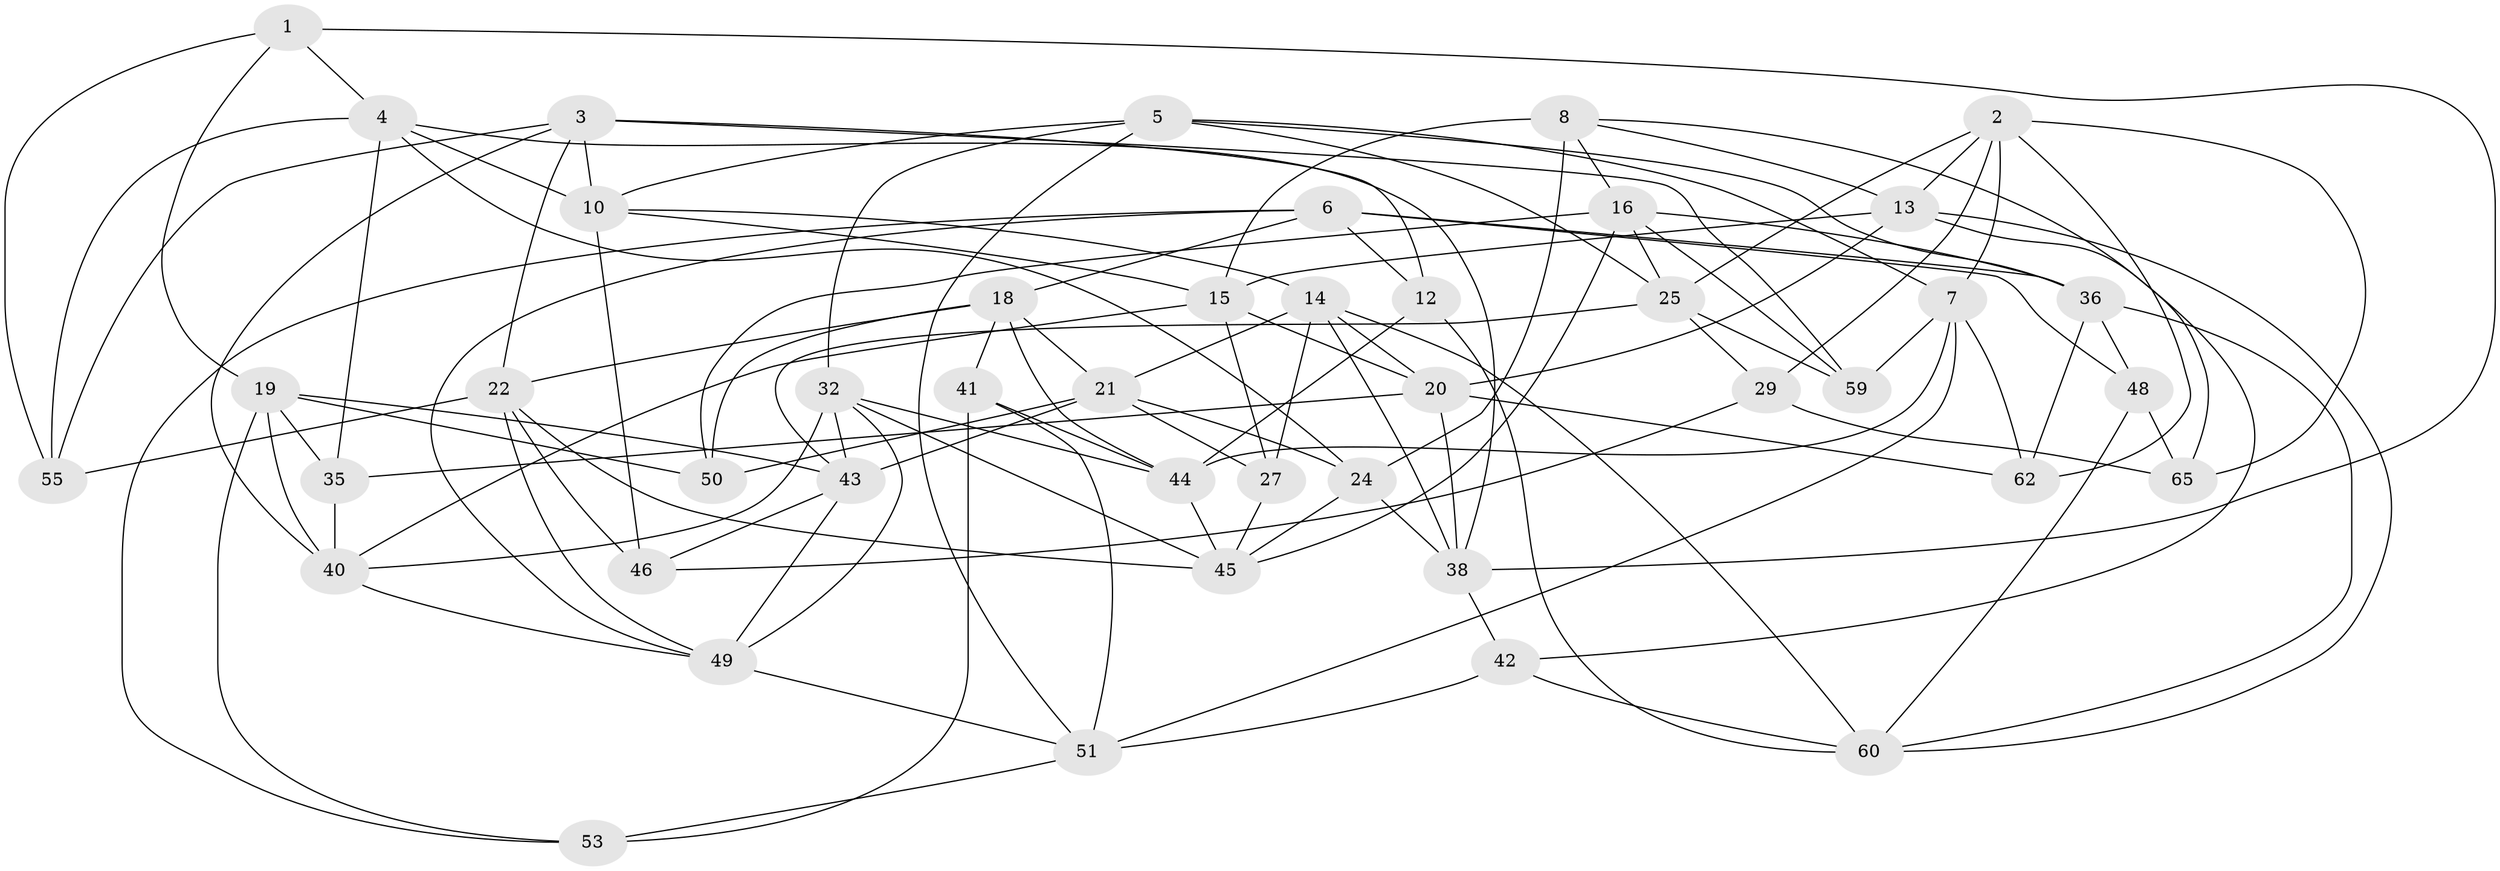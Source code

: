// original degree distribution, {4: 1.0}
// Generated by graph-tools (version 1.1) at 2025/11/02/27/25 16:11:45]
// undirected, 44 vertices, 116 edges
graph export_dot {
graph [start="1"]
  node [color=gray90,style=filled];
  1;
  2 [super="+68"];
  3 [super="+9"];
  4 [super="+31"];
  5 [super="+72"];
  6 [super="+30"];
  7 [super="+54"];
  8 [super="+11"];
  10 [super="+37"];
  12;
  13 [super="+58"];
  14 [super="+34"];
  15 [super="+23"];
  16 [super="+17"];
  18 [super="+28"];
  19 [super="+57"];
  20 [super="+64"];
  21 [super="+66"];
  22 [super="+26"];
  24 [super="+70"];
  25 [super="+56"];
  27;
  29;
  32 [super="+33"];
  35;
  36 [super="+39"];
  38 [super="+61"];
  40 [super="+63"];
  41;
  42;
  43 [super="+67"];
  44 [super="+47"];
  45 [super="+52"];
  46;
  48;
  49 [super="+69"];
  50;
  51 [super="+71"];
  53;
  55;
  59;
  60 [super="+73"];
  62;
  65;
  1 -- 38;
  1 -- 55;
  1 -- 19;
  1 -- 4;
  2 -- 62;
  2 -- 65;
  2 -- 7;
  2 -- 25;
  2 -- 13;
  2 -- 29;
  3 -- 12;
  3 -- 10;
  3 -- 22;
  3 -- 40;
  3 -- 59;
  3 -- 55;
  4 -- 35;
  4 -- 24;
  4 -- 38;
  4 -- 10;
  4 -- 55;
  5 -- 51;
  5 -- 10;
  5 -- 32;
  5 -- 25;
  5 -- 36;
  5 -- 7;
  6 -- 53;
  6 -- 36;
  6 -- 48;
  6 -- 12;
  6 -- 18;
  6 -- 49;
  7 -- 44;
  7 -- 62;
  7 -- 59;
  7 -- 51;
  8 -- 24 [weight=2];
  8 -- 65;
  8 -- 16;
  8 -- 13;
  8 -- 15;
  10 -- 15;
  10 -- 46;
  10 -- 14;
  12 -- 60;
  12 -- 44;
  13 -- 42;
  13 -- 20;
  13 -- 60;
  13 -- 15;
  14 -- 20;
  14 -- 60;
  14 -- 38;
  14 -- 27;
  14 -- 21;
  15 -- 20;
  15 -- 40;
  15 -- 27;
  16 -- 50;
  16 -- 36;
  16 -- 59;
  16 -- 25;
  16 -- 45;
  18 -- 22;
  18 -- 44;
  18 -- 21;
  18 -- 41;
  18 -- 50;
  19 -- 50;
  19 -- 43;
  19 -- 35;
  19 -- 53;
  19 -- 40;
  20 -- 62;
  20 -- 35;
  20 -- 38;
  21 -- 43;
  21 -- 27;
  21 -- 50;
  21 -- 24;
  22 -- 46;
  22 -- 49;
  22 -- 45;
  22 -- 55;
  24 -- 38;
  24 -- 45;
  25 -- 43;
  25 -- 59;
  25 -- 29;
  27 -- 45;
  29 -- 46;
  29 -- 65;
  32 -- 49;
  32 -- 45;
  32 -- 40;
  32 -- 43;
  32 -- 44;
  35 -- 40;
  36 -- 48;
  36 -- 62;
  36 -- 60;
  38 -- 42;
  40 -- 49;
  41 -- 44;
  41 -- 53;
  41 -- 51;
  42 -- 60;
  42 -- 51;
  43 -- 46;
  43 -- 49;
  44 -- 45;
  48 -- 65;
  48 -- 60;
  49 -- 51;
  51 -- 53;
}
